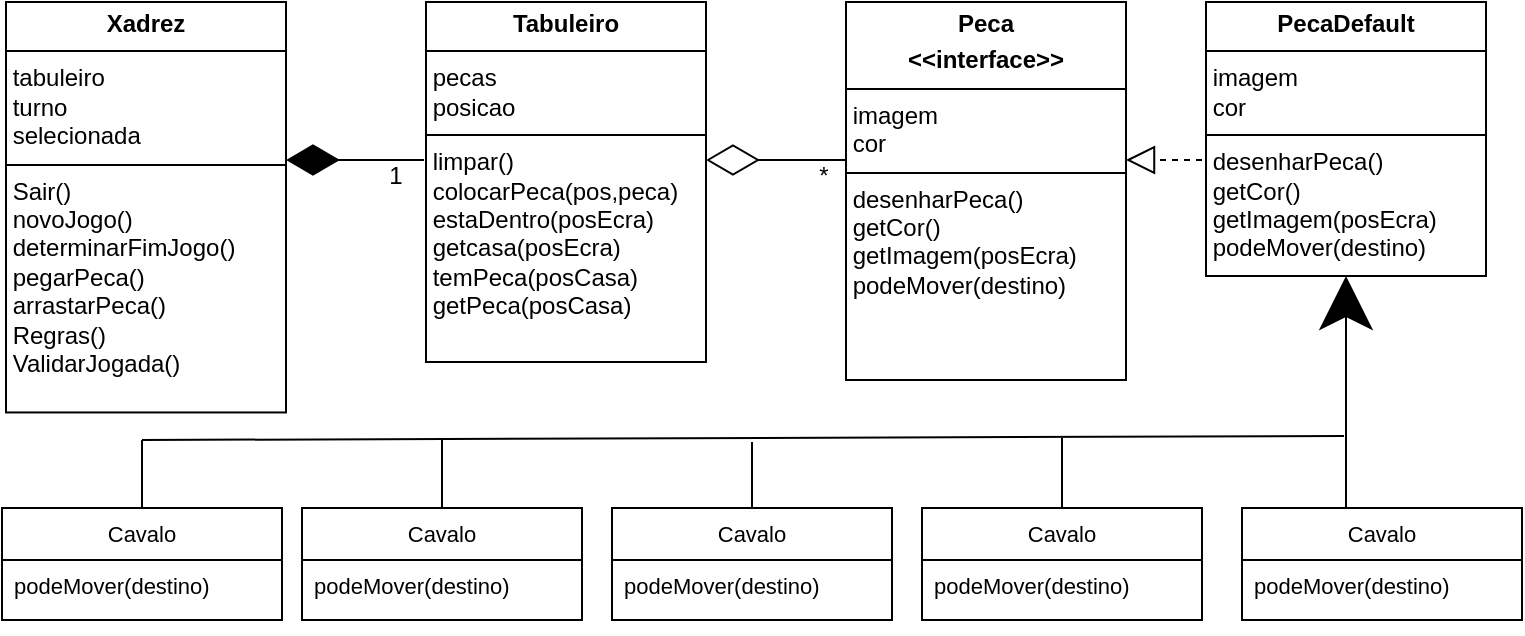 <mxfile version="28.2.5">
  <diagram name="Página-1" id="FkZADpXs1vJpOwlbZ6il">
    <mxGraphModel dx="595" dy="328" grid="0" gridSize="10" guides="1" tooltips="1" connect="1" arrows="1" fold="1" page="1" pageScale="1" pageWidth="827" pageHeight="1169" math="0" shadow="0">
      <root>
        <mxCell id="0" />
        <mxCell id="1" parent="0" />
        <mxCell id="RPu67VLI8KzKfr8YZJkX-59" value="" style="group" vertex="1" connectable="0" parent="1">
          <mxGeometry x="48" y="19" width="758" height="316" as="geometry" />
        </mxCell>
        <mxCell id="RPu67VLI8KzKfr8YZJkX-20" value="" style="group" vertex="1" connectable="0" parent="RPu67VLI8KzKfr8YZJkX-59">
          <mxGeometry width="758" height="316" as="geometry" />
        </mxCell>
        <mxCell id="RPu67VLI8KzKfr8YZJkX-56" value="" style="group" vertex="1" connectable="0" parent="RPu67VLI8KzKfr8YZJkX-20">
          <mxGeometry x="-2" y="253" width="760" height="56" as="geometry" />
        </mxCell>
        <mxCell id="RPu67VLI8KzKfr8YZJkX-42" value="Cavalo" style="swimlane;fontStyle=0;childLayout=stackLayout;horizontal=1;startSize=26;fillColor=none;horizontalStack=0;resizeParent=1;resizeParentMax=0;resizeLast=0;collapsible=1;marginBottom=0;whiteSpace=wrap;html=1;fontFamily=Helvetica;fontSize=11;fontColor=default;labelBackgroundColor=default;" vertex="1" parent="RPu67VLI8KzKfr8YZJkX-56">
          <mxGeometry width="140" height="56" as="geometry" />
        </mxCell>
        <mxCell id="RPu67VLI8KzKfr8YZJkX-43" value="podeMover(destino)" style="text;strokeColor=none;fillColor=none;align=left;verticalAlign=top;spacingLeft=4;spacingRight=4;overflow=hidden;rotatable=0;points=[[0,0.5],[1,0.5]];portConstraint=eastwest;whiteSpace=wrap;html=1;fontFamily=Helvetica;fontSize=11;fontColor=default;labelBackgroundColor=default;" vertex="1" parent="RPu67VLI8KzKfr8YZJkX-42">
          <mxGeometry y="26" width="140" height="30" as="geometry" />
        </mxCell>
        <mxCell id="RPu67VLI8KzKfr8YZJkX-46" value="Cavalo" style="swimlane;fontStyle=0;childLayout=stackLayout;horizontal=1;startSize=26;fillColor=none;horizontalStack=0;resizeParent=1;resizeParentMax=0;resizeLast=0;collapsible=1;marginBottom=0;whiteSpace=wrap;html=1;fontFamily=Helvetica;fontSize=11;fontColor=default;labelBackgroundColor=default;" vertex="1" parent="RPu67VLI8KzKfr8YZJkX-56">
          <mxGeometry x="150" width="140" height="56" as="geometry" />
        </mxCell>
        <mxCell id="RPu67VLI8KzKfr8YZJkX-47" value="podeMover(destino)" style="text;strokeColor=none;fillColor=none;align=left;verticalAlign=top;spacingLeft=4;spacingRight=4;overflow=hidden;rotatable=0;points=[[0,0.5],[1,0.5]];portConstraint=eastwest;whiteSpace=wrap;html=1;fontFamily=Helvetica;fontSize=11;fontColor=default;labelBackgroundColor=default;" vertex="1" parent="RPu67VLI8KzKfr8YZJkX-46">
          <mxGeometry y="26" width="140" height="30" as="geometry" />
        </mxCell>
        <mxCell id="RPu67VLI8KzKfr8YZJkX-48" value="Cavalo" style="swimlane;fontStyle=0;childLayout=stackLayout;horizontal=1;startSize=26;fillColor=none;horizontalStack=0;resizeParent=1;resizeParentMax=0;resizeLast=0;collapsible=1;marginBottom=0;whiteSpace=wrap;html=1;fontFamily=Helvetica;fontSize=11;fontColor=default;labelBackgroundColor=default;" vertex="1" parent="RPu67VLI8KzKfr8YZJkX-56">
          <mxGeometry x="305" width="140" height="56" as="geometry" />
        </mxCell>
        <mxCell id="RPu67VLI8KzKfr8YZJkX-49" value="podeMover(destino)" style="text;strokeColor=none;fillColor=none;align=left;verticalAlign=top;spacingLeft=4;spacingRight=4;overflow=hidden;rotatable=0;points=[[0,0.5],[1,0.5]];portConstraint=eastwest;whiteSpace=wrap;html=1;fontFamily=Helvetica;fontSize=11;fontColor=default;labelBackgroundColor=default;" vertex="1" parent="RPu67VLI8KzKfr8YZJkX-48">
          <mxGeometry y="26" width="140" height="30" as="geometry" />
        </mxCell>
        <mxCell id="RPu67VLI8KzKfr8YZJkX-50" value="Cavalo" style="swimlane;fontStyle=0;childLayout=stackLayout;horizontal=1;startSize=26;fillColor=none;horizontalStack=0;resizeParent=1;resizeParentMax=0;resizeLast=0;collapsible=1;marginBottom=0;whiteSpace=wrap;html=1;fontFamily=Helvetica;fontSize=11;fontColor=default;labelBackgroundColor=default;" vertex="1" parent="RPu67VLI8KzKfr8YZJkX-56">
          <mxGeometry x="620" width="140" height="56" as="geometry" />
        </mxCell>
        <mxCell id="RPu67VLI8KzKfr8YZJkX-51" value="podeMover(destino)" style="text;strokeColor=none;fillColor=none;align=left;verticalAlign=top;spacingLeft=4;spacingRight=4;overflow=hidden;rotatable=0;points=[[0,0.5],[1,0.5]];portConstraint=eastwest;whiteSpace=wrap;html=1;fontFamily=Helvetica;fontSize=11;fontColor=default;labelBackgroundColor=default;" vertex="1" parent="RPu67VLI8KzKfr8YZJkX-50">
          <mxGeometry y="26" width="140" height="30" as="geometry" />
        </mxCell>
        <mxCell id="RPu67VLI8KzKfr8YZJkX-54" value="Cavalo" style="swimlane;fontStyle=0;childLayout=stackLayout;horizontal=1;startSize=26;fillColor=none;horizontalStack=0;resizeParent=1;resizeParentMax=0;resizeLast=0;collapsible=1;marginBottom=0;whiteSpace=wrap;html=1;fontFamily=Helvetica;fontSize=11;fontColor=default;labelBackgroundColor=default;" vertex="1" parent="RPu67VLI8KzKfr8YZJkX-56">
          <mxGeometry x="460" width="140" height="56" as="geometry" />
        </mxCell>
        <mxCell id="RPu67VLI8KzKfr8YZJkX-55" value="podeMover(destino)" style="text;strokeColor=none;fillColor=none;align=left;verticalAlign=top;spacingLeft=4;spacingRight=4;overflow=hidden;rotatable=0;points=[[0,0.5],[1,0.5]];portConstraint=eastwest;whiteSpace=wrap;html=1;fontFamily=Helvetica;fontSize=11;fontColor=default;labelBackgroundColor=default;" vertex="1" parent="RPu67VLI8KzKfr8YZJkX-54">
          <mxGeometry y="26" width="140" height="30" as="geometry" />
        </mxCell>
        <mxCell id="RPu67VLI8KzKfr8YZJkX-58" value="" style="group" vertex="1" connectable="0" parent="RPu67VLI8KzKfr8YZJkX-20">
          <mxGeometry width="560" height="205.225" as="geometry" />
        </mxCell>
        <mxCell id="RPu67VLI8KzKfr8YZJkX-2" value="&lt;p style=&quot;margin:0px;margin-top:4px;text-align:center;&quot;&gt;&lt;b&gt;Xadrez&lt;/b&gt;&lt;/p&gt;&lt;hr size=&quot;1&quot; style=&quot;border-style:solid;&quot;&gt;&amp;nbsp;tabuleiro&lt;div&gt;&amp;nbsp;turno&lt;/div&gt;&lt;div&gt;&amp;nbsp;selecionada&lt;br&gt;&lt;hr size=&quot;1&quot; style=&quot;border-style:solid;&quot;&gt;&amp;nbsp;Sair()&lt;div&gt;&amp;nbsp;novoJogo()&lt;/div&gt;&lt;div&gt;&amp;nbsp;determinarFimJogo()&lt;/div&gt;&lt;div&gt;&amp;nbsp;pegarPeca()&lt;/div&gt;&lt;div&gt;&amp;nbsp;arrastarPeca()&lt;/div&gt;&lt;div&gt;&amp;nbsp;Regras()&lt;/div&gt;&lt;div&gt;&amp;nbsp;ValidarJogada()&lt;/div&gt;&lt;div&gt;&amp;nbsp;&lt;/div&gt;&lt;div&gt;&amp;nbsp;&lt;/div&gt;&lt;div&gt;&lt;br&gt;&lt;/div&gt;&lt;div&gt;&lt;br&gt;&lt;/div&gt;&lt;div&gt;&lt;br&gt;&lt;/div&gt;&lt;/div&gt;" style="verticalAlign=top;align=left;overflow=fill;html=1;whiteSpace=wrap;connectable=0;" vertex="1" parent="RPu67VLI8KzKfr8YZJkX-58">
          <mxGeometry width="140" height="205.225" as="geometry" />
        </mxCell>
        <mxCell id="RPu67VLI8KzKfr8YZJkX-4" value="&lt;p style=&quot;margin:0px;margin-top:4px;text-align:center;&quot;&gt;&lt;b&gt;Tabuleiro&lt;/b&gt;&lt;/p&gt;&lt;hr size=&quot;1&quot; style=&quot;border-style:solid;&quot;&gt;&amp;nbsp;pecas&lt;div&gt;&amp;nbsp;posicao&lt;br&gt;&lt;hr size=&quot;1&quot; style=&quot;border-style:solid;&quot;&gt;&amp;nbsp;limpar()&lt;div&gt;&amp;nbsp;colocarPeca(pos,peca)&lt;/div&gt;&lt;div&gt;&lt;span style=&quot;background-color: transparent; color: light-dark(rgb(0, 0, 0), rgb(255, 255, 255));&quot;&gt;&amp;nbsp;estaDentro(posEcra)&lt;/span&gt;&lt;span style=&quot;background-color: transparent; color: light-dark(rgb(0, 0, 0), rgb(255, 255, 255));&quot;&gt;&amp;nbsp;&lt;/span&gt;&lt;/div&gt;&lt;div&gt;&amp;nbsp;getcasa(posEcra)&lt;/div&gt;&lt;div&gt;&amp;nbsp;temPeca(posCasa)&lt;/div&gt;&lt;div&gt;&amp;nbsp;getPeca(posCasa)&lt;/div&gt;&lt;/div&gt;" style="verticalAlign=top;align=left;overflow=fill;html=1;whiteSpace=wrap;connectable=0;dropTarget=0;glass=0;noLabel=0;backgroundOutline=0;fillStyle=auto;gradientColor=none;fillColor=default;flipV=0;flipH=1;direction=west;" vertex="1" parent="RPu67VLI8KzKfr8YZJkX-58">
          <mxGeometry x="210" width="140" height="180" as="geometry" />
        </mxCell>
        <mxCell id="RPu67VLI8KzKfr8YZJkX-5" value="&lt;p style=&quot;margin:0px;margin-top:4px;text-align:center;&quot;&gt;&lt;b&gt;Peca&lt;/b&gt;&lt;/p&gt;&lt;p style=&quot;margin:0px;margin-top:4px;text-align:center;&quot;&gt;&lt;b&gt;&amp;lt;&amp;lt;interface&amp;gt;&amp;gt;&lt;/b&gt;&lt;/p&gt;&lt;hr size=&quot;1&quot; style=&quot;border-style:solid;&quot;&gt;&amp;nbsp;imagem&lt;div&gt;&amp;nbsp;cor&lt;br&gt;&lt;hr size=&quot;1&quot; style=&quot;border-style:solid;&quot;&gt;&amp;nbsp;desenharPeca()&lt;/div&gt;&lt;div&gt;&amp;nbsp;getCor()&lt;/div&gt;&lt;div&gt;&amp;nbsp;getImagem(posEcra)&lt;/div&gt;&lt;div&gt;&amp;nbsp;podeMover(destino)&lt;/div&gt;&lt;div&gt;&lt;br&gt;&lt;/div&gt;" style="verticalAlign=top;align=left;overflow=fill;html=1;whiteSpace=wrap;connectable=0;" vertex="1" parent="RPu67VLI8KzKfr8YZJkX-58">
          <mxGeometry x="420" width="140" height="189" as="geometry" />
        </mxCell>
        <mxCell id="RPu67VLI8KzKfr8YZJkX-9" value="" style="endArrow=diamondThin;endFill=1;endSize=24;html=1;rounded=0;anchorPointDirection=0;movable=0;fontStyle=0" edge="1" parent="RPu67VLI8KzKfr8YZJkX-58">
          <mxGeometry width="160" relative="1" as="geometry">
            <mxPoint x="209" y="79" as="sourcePoint" />
            <mxPoint x="140" y="79" as="targetPoint" />
          </mxGeometry>
        </mxCell>
        <mxCell id="RPu67VLI8KzKfr8YZJkX-11" value="" style="endArrow=diamondThin;endFill=0;endSize=24;html=1;rounded=0;movable=0;anchorPointDirection=0;" edge="1" parent="RPu67VLI8KzKfr8YZJkX-58">
          <mxGeometry width="160" relative="1" as="geometry">
            <mxPoint x="420" y="79" as="sourcePoint" />
            <mxPoint x="350" y="79" as="targetPoint" />
          </mxGeometry>
        </mxCell>
        <mxCell id="RPu67VLI8KzKfr8YZJkX-14" style="edgeStyle=orthogonalEdgeStyle;rounded=0;orthogonalLoop=1;jettySize=auto;html=1;exitX=0.5;exitY=1;exitDx=0;exitDy=0;" edge="1" parent="RPu67VLI8KzKfr8YZJkX-58" source="RPu67VLI8KzKfr8YZJkX-5" target="RPu67VLI8KzKfr8YZJkX-5">
          <mxGeometry relative="1" as="geometry" />
        </mxCell>
        <mxCell id="RPu67VLI8KzKfr8YZJkX-10" value="1" style="text;html=1;align=center;verticalAlign=middle;whiteSpace=wrap;rounded=0;" vertex="1" parent="RPu67VLI8KzKfr8YZJkX-58">
          <mxGeometry x="180" y="82.791" width="30" height="9.029" as="geometry" />
        </mxCell>
        <mxCell id="RPu67VLI8KzKfr8YZJkX-12" value="*" style="text;html=1;align=center;verticalAlign=middle;whiteSpace=wrap;rounded=0;" vertex="1" parent="RPu67VLI8KzKfr8YZJkX-58">
          <mxGeometry x="394" y="82.791" width="30" height="9.029" as="geometry" />
        </mxCell>
        <mxCell id="RPu67VLI8KzKfr8YZJkX-36" value="&lt;p style=&quot;margin:0px;margin-top:4px;text-align:center;&quot;&gt;&lt;b&gt;PecaDefault&lt;/b&gt;&lt;/p&gt;&lt;hr size=&quot;1&quot; style=&quot;border-style:solid;&quot;&gt;&amp;nbsp;imagem&lt;div&gt;&amp;nbsp;cor&lt;br&gt;&lt;hr size=&quot;1&quot; style=&quot;border-style:solid;&quot;&gt;&amp;nbsp;desenharPeca()&lt;/div&gt;&lt;div&gt;&amp;nbsp;getCor()&lt;/div&gt;&lt;div&gt;&amp;nbsp;getImagem(posEcra)&lt;/div&gt;&lt;div&gt;&amp;nbsp;podeMover(destino)&lt;/div&gt;" style="verticalAlign=top;align=left;overflow=fill;html=1;whiteSpace=wrap;connectable=1;" vertex="1" parent="RPu67VLI8KzKfr8YZJkX-59">
          <mxGeometry x="600" width="140" height="137" as="geometry" />
        </mxCell>
        <mxCell id="RPu67VLI8KzKfr8YZJkX-57" value="" style="endArrow=block;dashed=1;endFill=0;endSize=12;html=1;rounded=0;strokeColor=default;align=center;verticalAlign=middle;fontFamily=Helvetica;fontSize=11;fontColor=default;labelBackgroundColor=default;" edge="1" parent="RPu67VLI8KzKfr8YZJkX-59">
          <mxGeometry width="160" relative="1" as="geometry">
            <mxPoint x="598" y="79" as="sourcePoint" />
            <mxPoint x="560" y="79" as="targetPoint" />
          </mxGeometry>
        </mxCell>
        <mxCell id="RPu67VLI8KzKfr8YZJkX-62" value="" style="endArrow=classic;html=1;rounded=0;strokeColor=default;align=center;verticalAlign=middle;fontFamily=Helvetica;fontSize=11;fontColor=default;labelBackgroundColor=default;endSize=24;entryX=0.5;entryY=1;entryDx=0;entryDy=0;" edge="1" parent="RPu67VLI8KzKfr8YZJkX-59" target="RPu67VLI8KzKfr8YZJkX-36">
          <mxGeometry width="50" height="50" relative="1" as="geometry">
            <mxPoint x="670" y="253" as="sourcePoint" />
            <mxPoint x="407" y="262" as="targetPoint" />
            <Array as="points">
              <mxPoint x="670" y="198" />
            </Array>
          </mxGeometry>
        </mxCell>
        <mxCell id="RPu67VLI8KzKfr8YZJkX-73" value="" style="group" vertex="1" connectable="0" parent="1">
          <mxGeometry x="116" y="236" width="601" height="3" as="geometry" />
        </mxCell>
        <mxCell id="RPu67VLI8KzKfr8YZJkX-63" value="" style="endArrow=none;html=1;rounded=0;strokeColor=default;align=center;verticalAlign=middle;fontFamily=Helvetica;fontSize=11;fontColor=default;labelBackgroundColor=default;endSize=24;exitX=0.5;exitY=0;exitDx=0;exitDy=0;" edge="1" parent="RPu67VLI8KzKfr8YZJkX-73" source="RPu67VLI8KzKfr8YZJkX-42">
          <mxGeometry width="50" height="50" relative="1" as="geometry">
            <mxPoint x="289" y="95" as="sourcePoint" />
            <mxPoint y="2" as="targetPoint" />
          </mxGeometry>
        </mxCell>
        <mxCell id="RPu67VLI8KzKfr8YZJkX-64" value="" style="endArrow=none;html=1;rounded=0;strokeColor=default;align=center;verticalAlign=middle;fontFamily=Helvetica;fontSize=11;fontColor=default;labelBackgroundColor=default;endSize=24;exitX=0.5;exitY=0;exitDx=0;exitDy=0;" edge="1" parent="RPu67VLI8KzKfr8YZJkX-73" source="RPu67VLI8KzKfr8YZJkX-46">
          <mxGeometry width="50" height="50" relative="1" as="geometry">
            <mxPoint x="150" y="33" as="sourcePoint" />
            <mxPoint x="150" y="2" as="targetPoint" />
          </mxGeometry>
        </mxCell>
        <mxCell id="RPu67VLI8KzKfr8YZJkX-65" value="" style="endArrow=none;html=1;rounded=0;strokeColor=default;align=center;verticalAlign=middle;fontFamily=Helvetica;fontSize=11;fontColor=default;labelBackgroundColor=default;endSize=24;exitX=0.5;exitY=0;exitDx=0;exitDy=0;" edge="1" parent="RPu67VLI8KzKfr8YZJkX-73" source="RPu67VLI8KzKfr8YZJkX-48">
          <mxGeometry width="50" height="50" relative="1" as="geometry">
            <mxPoint x="292" y="36" as="sourcePoint" />
            <mxPoint x="305" y="3" as="targetPoint" />
          </mxGeometry>
        </mxCell>
        <mxCell id="RPu67VLI8KzKfr8YZJkX-66" value="" style="endArrow=none;html=1;rounded=0;strokeColor=default;align=center;verticalAlign=middle;fontFamily=Helvetica;fontSize=11;fontColor=default;labelBackgroundColor=default;endSize=24;exitX=0.5;exitY=0;exitDx=0;exitDy=0;" edge="1" parent="RPu67VLI8KzKfr8YZJkX-73" source="RPu67VLI8KzKfr8YZJkX-54">
          <mxGeometry width="50" height="50" relative="1" as="geometry">
            <mxPoint x="445" y="42" as="sourcePoint" />
            <mxPoint x="460" y="1" as="targetPoint" />
          </mxGeometry>
        </mxCell>
        <mxCell id="RPu67VLI8KzKfr8YZJkX-67" value="" style="endArrow=none;html=1;rounded=0;strokeColor=default;align=center;verticalAlign=middle;fontFamily=Helvetica;fontSize=11;fontColor=default;labelBackgroundColor=default;endSize=24;" edge="1" parent="RPu67VLI8KzKfr8YZJkX-73">
          <mxGeometry width="50" height="50" relative="1" as="geometry">
            <mxPoint y="2" as="sourcePoint" />
            <mxPoint x="601" as="targetPoint" />
          </mxGeometry>
        </mxCell>
      </root>
    </mxGraphModel>
  </diagram>
</mxfile>
